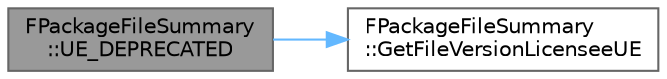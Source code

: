 digraph "FPackageFileSummary::UE_DEPRECATED"
{
 // INTERACTIVE_SVG=YES
 // LATEX_PDF_SIZE
  bgcolor="transparent";
  edge [fontname=Helvetica,fontsize=10,labelfontname=Helvetica,labelfontsize=10];
  node [fontname=Helvetica,fontsize=10,shape=box,height=0.2,width=0.4];
  rankdir="LR";
  Node1 [id="Node000001",label="FPackageFileSummary\l::UE_DEPRECATED",height=0.2,width=0.4,color="gray40", fillcolor="grey60", style="filled", fontcolor="black",tooltip=" "];
  Node1 -> Node2 [id="edge1_Node000001_Node000002",color="steelblue1",style="solid",tooltip=" "];
  Node2 [id="Node000002",label="FPackageFileSummary\l::GetFileVersionLicenseeUE",height=0.2,width=0.4,color="grey40", fillcolor="white", style="filled",URL="$d7/db2/structFPackageFileSummary.html#a676bffdc7faa5cf4ff1fcce2909a5437",tooltip=" "];
}
